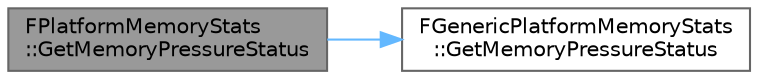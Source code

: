 digraph "FPlatformMemoryStats::GetMemoryPressureStatus"
{
 // INTERACTIVE_SVG=YES
 // LATEX_PDF_SIZE
  bgcolor="transparent";
  edge [fontname=Helvetica,fontsize=10,labelfontname=Helvetica,labelfontsize=10];
  node [fontname=Helvetica,fontsize=10,shape=box,height=0.2,width=0.4];
  rankdir="LR";
  Node1 [id="Node000001",label="FPlatformMemoryStats\l::GetMemoryPressureStatus",height=0.2,width=0.4,color="gray40", fillcolor="grey60", style="filled", fontcolor="black",tooltip=" "];
  Node1 -> Node2 [id="edge1_Node000001_Node000002",color="steelblue1",style="solid",tooltip=" "];
  Node2 [id="Node000002",label="FGenericPlatformMemoryStats\l::GetMemoryPressureStatus",height=0.2,width=0.4,color="grey40", fillcolor="white", style="filled",URL="$d7/df7/structFGenericPlatformMemoryStats.html#a92e6e04f2a27a358e3d178009b68c800",tooltip=" "];
}
